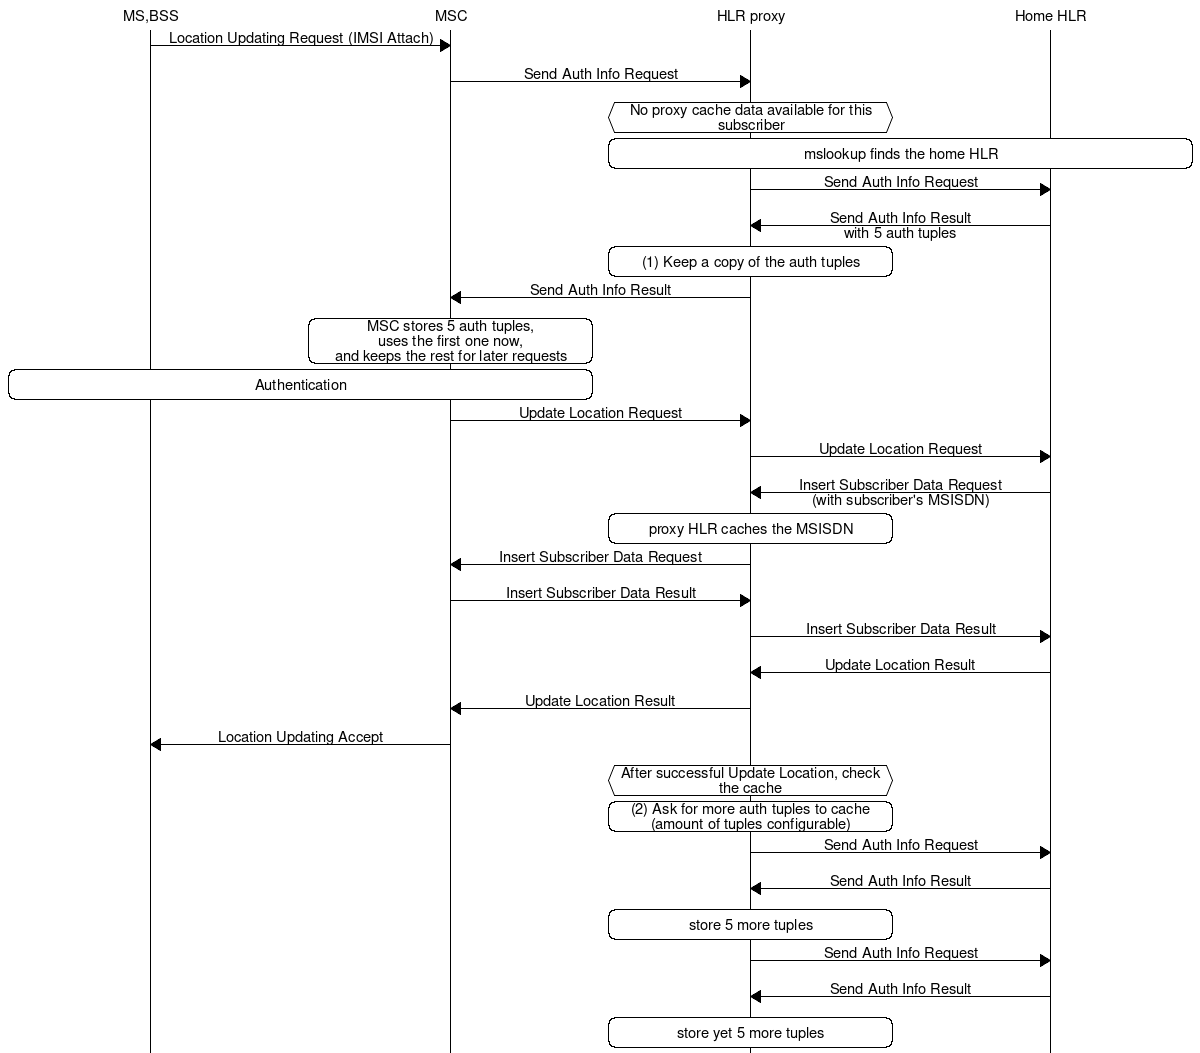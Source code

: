 msc {
  hscale="2";
  ms[label="MS,BSS"],__msc[label="MSC"],hlr[label="HLR proxy"],home[label="Home HLR"];

  ms => __msc [label="Location Updating Request (IMSI Attach)"];
  __msc => hlr [label="Send Auth Info Request"];
  hlr abox hlr [label="No proxy cache data available for this subscriber"];
  hlr rbox home [label="mslookup finds the home HLR"];
  hlr => home [label="Send Auth Info Request"];
  hlr <= home [label="Send Auth Info Result\nwith 5 auth tuples"];
  hlr rbox hlr [label="(1) Keep a copy of the auth tuples"];
  __msc <= hlr [label="Send Auth Info Result"];
  __msc rbox __msc [label="MSC stores 5 auth tuples,\nuses the first one now,\nand keeps the rest for later requests"];
  ms rbox __msc [label="Authentication"];
  __msc => hlr [label="Update Location Request"];
  hlr => home [label="Update Location Request"];
  hlr <= home [label="Insert Subscriber Data Request\n(with subscriber's MSISDN)"];
  hlr rbox hlr [label="proxy HLR caches the MSISDN"];
  __msc <= hlr [label="Insert Subscriber Data Request"];
  __msc => hlr [label="Insert Subscriber Data Result"];
  hlr => home [label="Insert Subscriber Data Result"];
  hlr <= home [label="Update Location Result"];
  __msc <= hlr [label="Update Location Result"];
  ms <= __msc [label="Location Updating Accept"];
  hlr abox hlr [label="After successful Update Location, check the cache"];
  hlr rbox hlr [label="(2) Ask for more auth tuples to cache\n(amount of tuples configurable)"];
  hlr => home [label="Send Auth Info Request"];
  hlr <= home [label="Send Auth Info Result"];
  hlr rbox hlr [label="store 5 more tuples"];
  hlr => home [label="Send Auth Info Request"];
  hlr <= home [label="Send Auth Info Result"];
  hlr rbox hlr [label="store yet 5 more tuples"];
}
